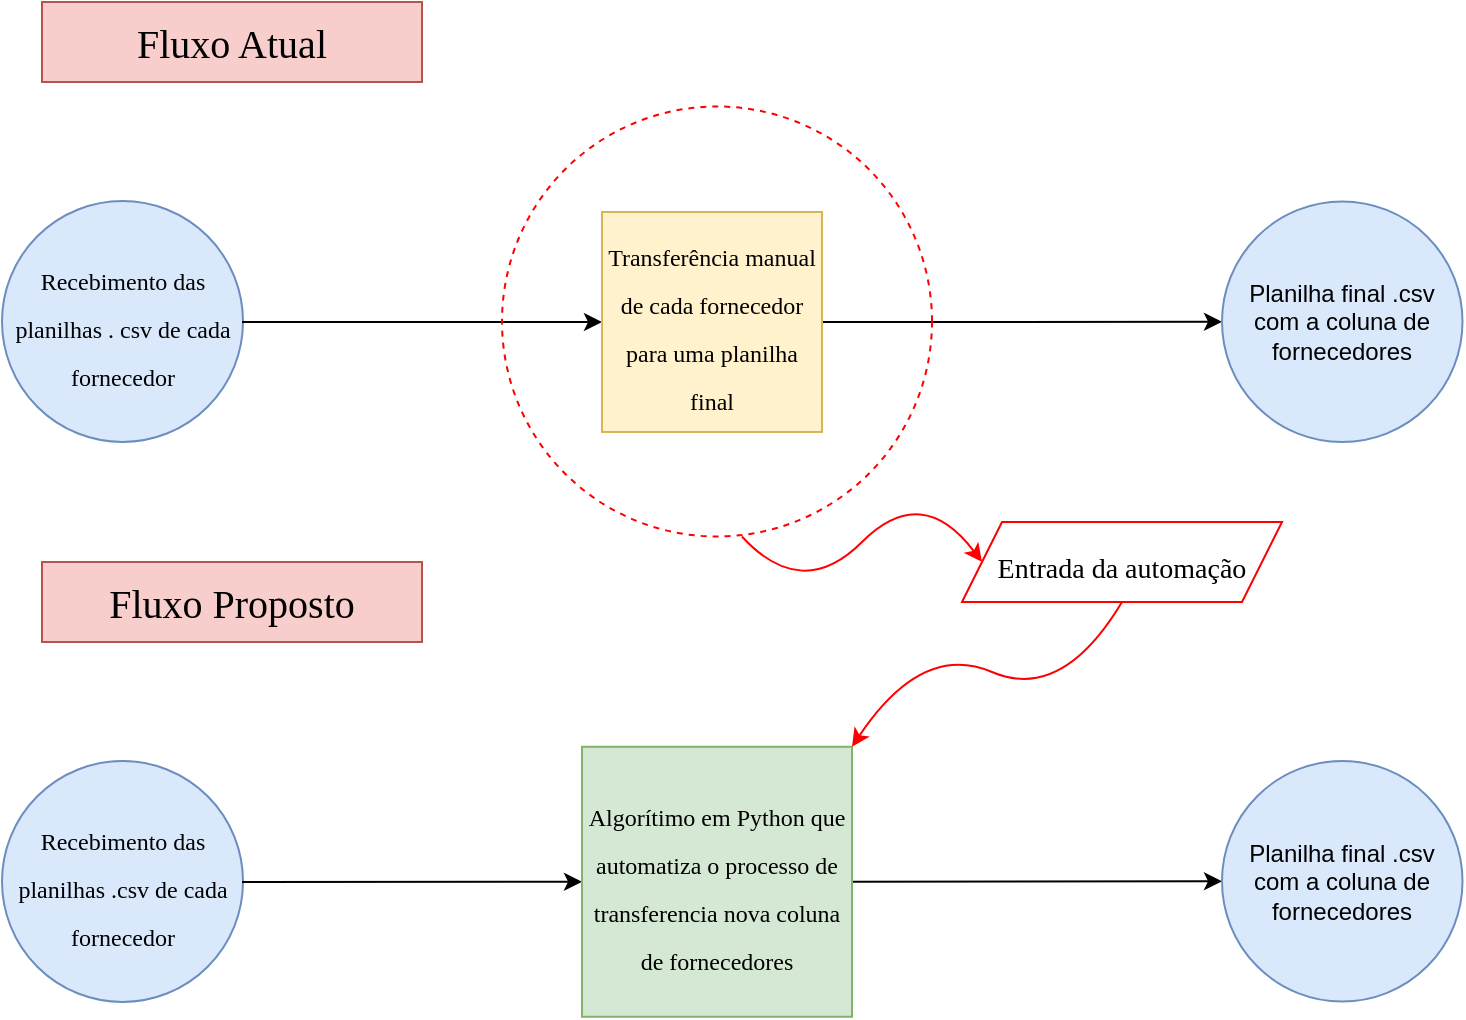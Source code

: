 <mxfile version="13.7.3" type="device"><diagram id="SfHEjenRBSj0IuzHKmtC" name="Page-1"><mxGraphModel dx="1382" dy="802" grid="1" gridSize="10" guides="1" tooltips="1" connect="1" arrows="1" fold="1" page="1" pageScale="1" pageWidth="827" pageHeight="1169" math="0" shadow="0"><root><mxCell id="0"/><mxCell id="1" parent="0"/><mxCell id="dhsiWDHoHbYKer7NUkgU-1" value="Fluxo Atual" style="rounded=0;whiteSpace=wrap;html=1;fillColor=#f8cecc;strokeColor=#b85450;fontFamily=Times New Roman;fontSize=20;" vertex="1" parent="1"><mxGeometry x="60" y="40" width="190" height="40" as="geometry"/></mxCell><mxCell id="dhsiWDHoHbYKer7NUkgU-2" value="&lt;font style=&quot;font-size: 12px&quot;&gt;Recebimento das planilhas . csv de cada fornecedor&lt;/font&gt;" style="ellipse;whiteSpace=wrap;html=1;aspect=fixed;fontFamily=Times New Roman;fontSize=20;fillColor=#dae8fc;strokeColor=#6c8ebf;" vertex="1" parent="1"><mxGeometry x="40" y="139.5" width="120.5" height="120.5" as="geometry"/></mxCell><mxCell id="dhsiWDHoHbYKer7NUkgU-3" value="" style="endArrow=classic;html=1;fontFamily=Times New Roman;fontSize=20;entryX=0;entryY=0.5;entryDx=0;entryDy=0;" edge="1" parent="1" target="dhsiWDHoHbYKer7NUkgU-9"><mxGeometry width="50" height="50" relative="1" as="geometry"><mxPoint x="160" y="200" as="sourcePoint"/><mxPoint x="300" y="200" as="targetPoint"/></mxGeometry></mxCell><mxCell id="dhsiWDHoHbYKer7NUkgU-5" value="" style="endArrow=classic;html=1;fontFamily=Times New Roman;fontSize=20;exitX=1;exitY=0.5;exitDx=0;exitDy=0;" edge="1" parent="1" source="dhsiWDHoHbYKer7NUkgU-9" target="dhsiWDHoHbYKer7NUkgU-6"><mxGeometry width="50" height="50" relative="1" as="geometry"><mxPoint x="490" y="197.5" as="sourcePoint"/><mxPoint x="540" y="199.5" as="targetPoint"/></mxGeometry></mxCell><mxCell id="dhsiWDHoHbYKer7NUkgU-6" value="Planilha final .csv com a coluna de fornecedores" style="ellipse;whiteSpace=wrap;html=1;aspect=fixed;fillColor=#dae8fc;strokeColor=#6c8ebf;" vertex="1" parent="1"><mxGeometry x="650" y="139.75" width="120.25" height="120.25" as="geometry"/></mxCell><mxCell id="dhsiWDHoHbYKer7NUkgU-9" value="&lt;span style=&quot;font-size: 12px&quot;&gt;Transferência manual de cada fornecedor para uma planilha final&lt;/span&gt;" style="whiteSpace=wrap;html=1;aspect=fixed;fontFamily=Times New Roman;fontSize=20;fillColor=#fff2cc;strokeColor=#d6b656;" vertex="1" parent="1"><mxGeometry x="340" y="145" width="110" height="110" as="geometry"/></mxCell><mxCell id="dhsiWDHoHbYKer7NUkgU-10" value="Fluxo Proposto" style="rounded=0;whiteSpace=wrap;html=1;fillColor=#f8cecc;strokeColor=#b85450;fontFamily=Times New Roman;fontSize=20;" vertex="1" parent="1"><mxGeometry x="60" y="320" width="190" height="40" as="geometry"/></mxCell><mxCell id="dhsiWDHoHbYKer7NUkgU-11" value="&lt;font style=&quot;font-size: 12px&quot;&gt;Recebimento das planilhas .csv de cada fornecedor&lt;/font&gt;" style="ellipse;whiteSpace=wrap;html=1;aspect=fixed;fontFamily=Times New Roman;fontSize=20;fillColor=#dae8fc;strokeColor=#6c8ebf;" vertex="1" parent="1"><mxGeometry x="40" y="419.5" width="120.5" height="120.5" as="geometry"/></mxCell><mxCell id="dhsiWDHoHbYKer7NUkgU-12" value="" style="endArrow=classic;html=1;fontFamily=Times New Roman;fontSize=20;entryX=0;entryY=0.5;entryDx=0;entryDy=0;" edge="1" parent="1" target="dhsiWDHoHbYKer7NUkgU-15"><mxGeometry width="50" height="50" relative="1" as="geometry"><mxPoint x="160" y="480" as="sourcePoint"/><mxPoint x="300" y="480" as="targetPoint"/></mxGeometry></mxCell><mxCell id="dhsiWDHoHbYKer7NUkgU-13" value="" style="endArrow=classic;html=1;fontFamily=Times New Roman;fontSize=20;exitX=1;exitY=0.5;exitDx=0;exitDy=0;" edge="1" parent="1" source="dhsiWDHoHbYKer7NUkgU-15" target="dhsiWDHoHbYKer7NUkgU-14"><mxGeometry width="50" height="50" relative="1" as="geometry"><mxPoint x="490" y="477.5" as="sourcePoint"/><mxPoint x="540" y="479.5" as="targetPoint"/></mxGeometry></mxCell><mxCell id="dhsiWDHoHbYKer7NUkgU-14" value="Planilha final .csv com a coluna de fornecedores" style="ellipse;whiteSpace=wrap;html=1;aspect=fixed;fillColor=#dae8fc;strokeColor=#6c8ebf;" vertex="1" parent="1"><mxGeometry x="650" y="419.5" width="120.25" height="120.25" as="geometry"/></mxCell><mxCell id="dhsiWDHoHbYKer7NUkgU-15" value="&lt;span style=&quot;font-size: 12px&quot;&gt;Algorítimo&amp;nbsp;em Python&amp;nbsp;que automatiza o processo de transferencia nova coluna de fornecedores&lt;/span&gt;" style="whiteSpace=wrap;html=1;aspect=fixed;fontFamily=Times New Roman;fontSize=20;fillColor=#d5e8d4;strokeColor=#82b366;" vertex="1" parent="1"><mxGeometry x="330" y="412.38" width="135" height="135" as="geometry"/></mxCell><mxCell id="dhsiWDHoHbYKer7NUkgU-16" value="" style="ellipse;whiteSpace=wrap;html=1;aspect=fixed;fontFamily=Times New Roman;fontSize=20;fillColor=none;dashed=1;strokeColor=#FF0000;" vertex="1" parent="1"><mxGeometry x="290" y="92.25" width="215" height="215" as="geometry"/></mxCell><mxCell id="dhsiWDHoHbYKer7NUkgU-17" value="" style="curved=1;endArrow=classic;html=1;fontFamily=Times New Roman;fontSize=20;strokeColor=#FF0000;exitX=0.558;exitY=1;exitDx=0;exitDy=0;entryX=0;entryY=0.5;entryDx=0;entryDy=0;exitPerimeter=0;" edge="1" parent="1" source="dhsiWDHoHbYKer7NUkgU-16" target="dhsiWDHoHbYKer7NUkgU-18"><mxGeometry width="50" height="50" relative="1" as="geometry"><mxPoint x="480" y="410" as="sourcePoint"/><mxPoint x="550" y="360" as="targetPoint"/><Array as="points"><mxPoint x="440" y="340"/><mxPoint x="500" y="280"/></Array></mxGeometry></mxCell><mxCell id="dhsiWDHoHbYKer7NUkgU-18" value="&lt;font style=&quot;font-size: 14px&quot;&gt;Entrada da automação&lt;/font&gt;" style="shape=parallelogram;perimeter=parallelogramPerimeter;whiteSpace=wrap;html=1;fixedSize=1;fontFamily=Times New Roman;fontSize=20;strokeColor=#FF0000;" vertex="1" parent="1"><mxGeometry x="520" y="300" width="160" height="40" as="geometry"/></mxCell><mxCell id="dhsiWDHoHbYKer7NUkgU-19" value="" style="curved=1;endArrow=classic;html=1;strokeColor=#FF0000;fontFamily=Times New Roman;fontSize=20;exitX=0.5;exitY=1;exitDx=0;exitDy=0;entryX=1;entryY=0;entryDx=0;entryDy=0;" edge="1" parent="1" source="dhsiWDHoHbYKer7NUkgU-18" target="dhsiWDHoHbYKer7NUkgU-15"><mxGeometry width="50" height="50" relative="1" as="geometry"><mxPoint x="540" y="410" as="sourcePoint"/><mxPoint x="590" y="360" as="targetPoint"/><Array as="points"><mxPoint x="570" y="390"/><mxPoint x="500" y="360"/></Array></mxGeometry></mxCell></root></mxGraphModel></diagram></mxfile>